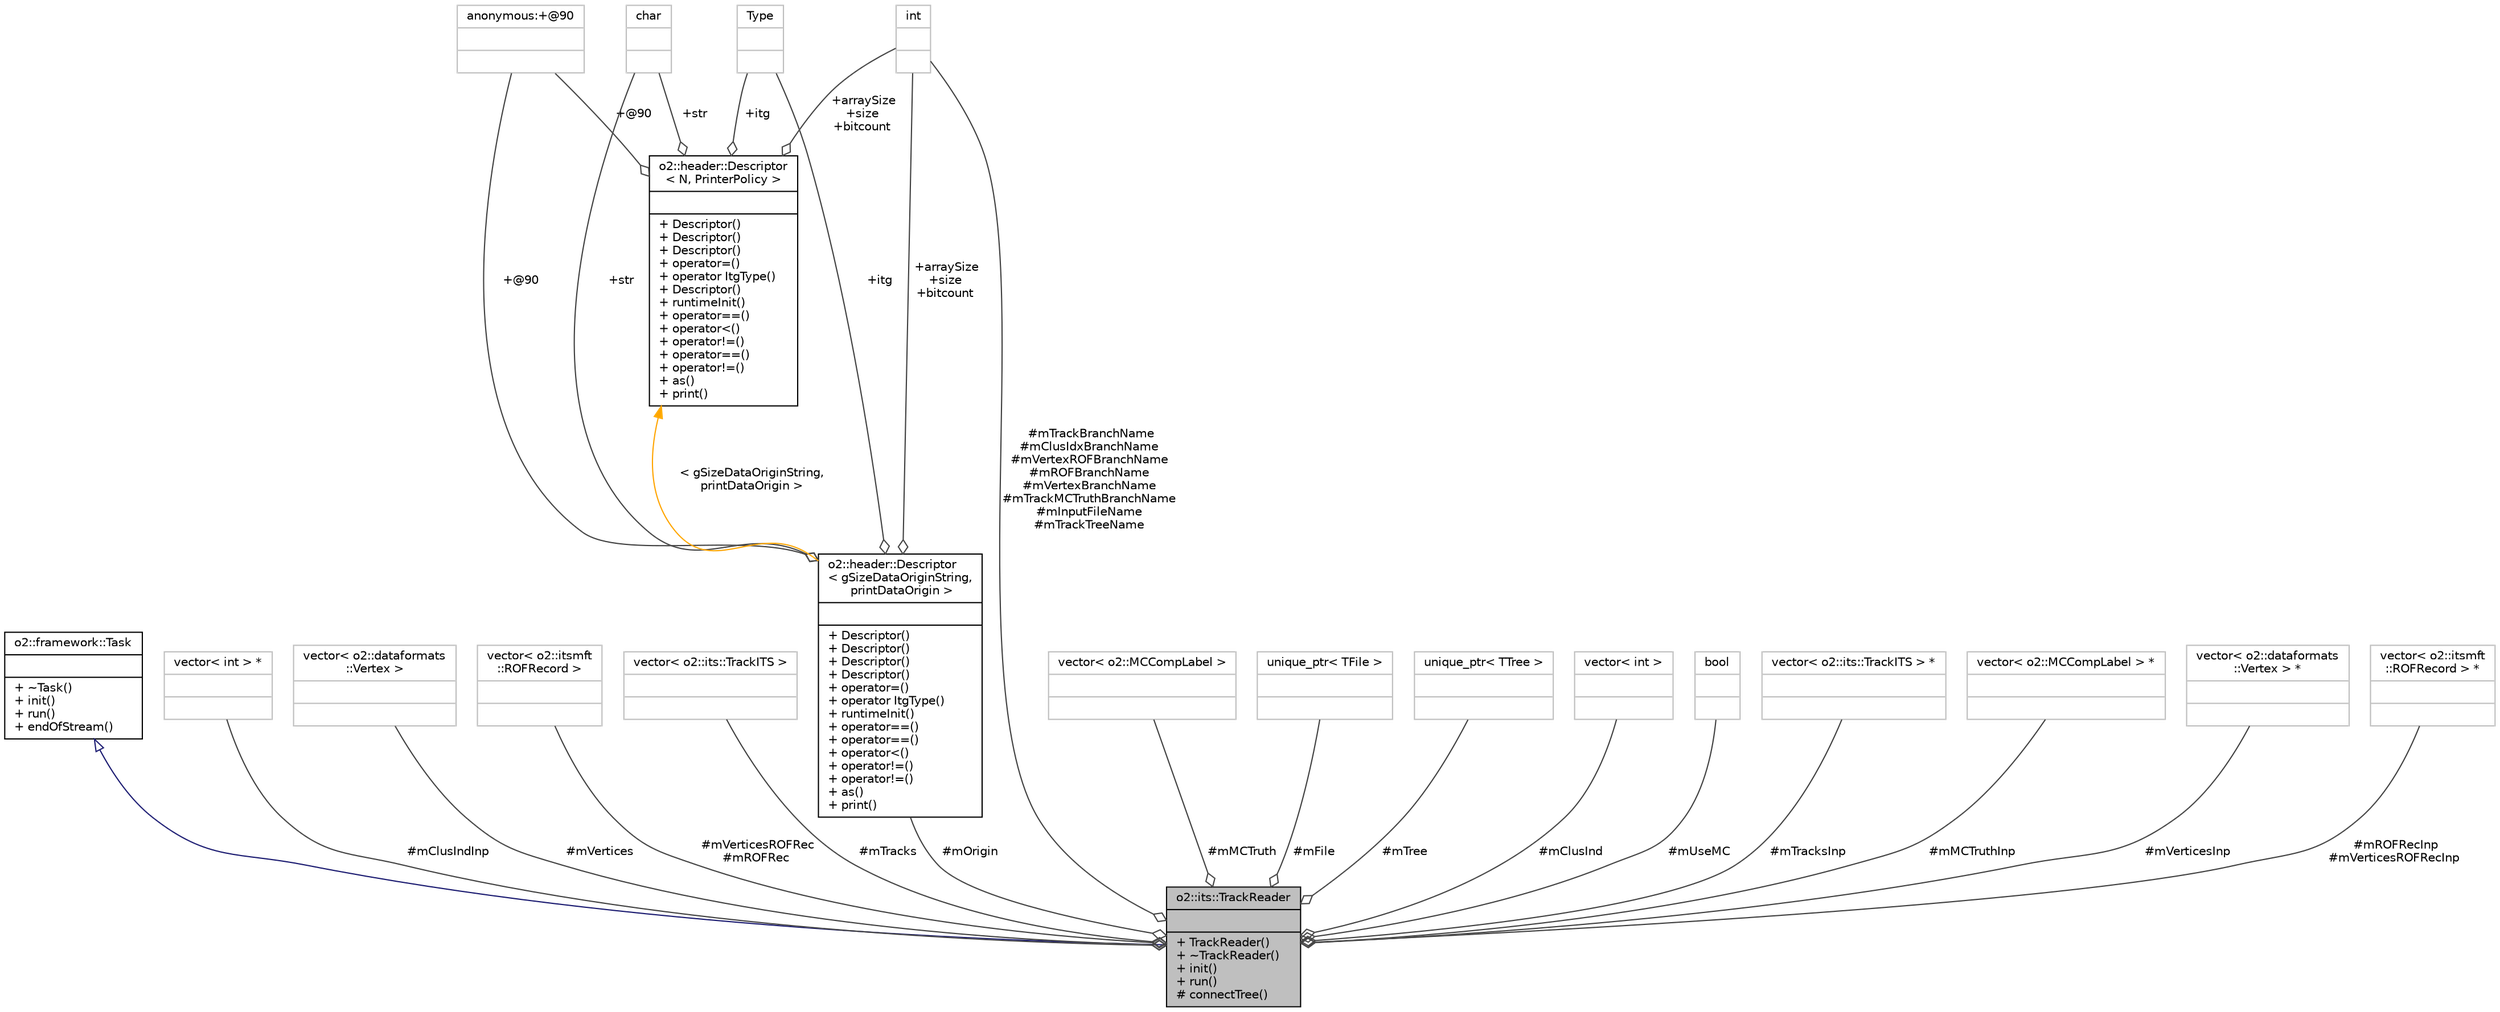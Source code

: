 digraph "o2::its::TrackReader"
{
 // INTERACTIVE_SVG=YES
  bgcolor="transparent";
  edge [fontname="Helvetica",fontsize="10",labelfontname="Helvetica",labelfontsize="10"];
  node [fontname="Helvetica",fontsize="10",shape=record];
  Node2 [label="{o2::its::TrackReader\n||+ TrackReader()\l+ ~TrackReader()\l+ init()\l+ run()\l# connectTree()\l}",height=0.2,width=0.4,color="black", fillcolor="grey75", style="filled", fontcolor="black"];
  Node3 -> Node2 [dir="back",color="midnightblue",fontsize="10",style="solid",arrowtail="onormal",fontname="Helvetica"];
  Node3 [label="{o2::framework::Task\n||+ ~Task()\l+ init()\l+ run()\l+ endOfStream()\l}",height=0.2,width=0.4,color="black",URL="$de/dac/classo2_1_1framework_1_1Task.html"];
  Node4 -> Node2 [color="grey25",fontsize="10",style="solid",label=" #mClusIndInp" ,arrowhead="odiamond",fontname="Helvetica"];
  Node4 [label="{vector\< int \> *\n||}",height=0.2,width=0.4,color="grey75"];
  Node5 -> Node2 [color="grey25",fontsize="10",style="solid",label=" #mVertices" ,arrowhead="odiamond",fontname="Helvetica"];
  Node5 [label="{vector\< o2::dataformats\l::Vertex \>\n||}",height=0.2,width=0.4,color="grey75"];
  Node6 -> Node2 [color="grey25",fontsize="10",style="solid",label=" #mVerticesROFRec\n#mROFRec" ,arrowhead="odiamond",fontname="Helvetica"];
  Node6 [label="{vector\< o2::itsmft\l::ROFRecord \>\n||}",height=0.2,width=0.4,color="grey75"];
  Node7 -> Node2 [color="grey25",fontsize="10",style="solid",label=" #mTracks" ,arrowhead="odiamond",fontname="Helvetica"];
  Node7 [label="{vector\< o2::its::TrackITS \>\n||}",height=0.2,width=0.4,color="grey75"];
  Node8 -> Node2 [color="grey25",fontsize="10",style="solid",label=" #mOrigin" ,arrowhead="odiamond",fontname="Helvetica"];
  Node8 [label="{o2::header::Descriptor\l\< gSizeDataOriginString,\l printDataOrigin \>\n||+ Descriptor()\l+ Descriptor()\l+ Descriptor()\l+ Descriptor()\l+ operator=()\l+ operator ItgType()\l+ runtimeInit()\l+ operator==()\l+ operator==()\l+ operator\<()\l+ operator!=()\l+ operator!=()\l+ as()\l+ print()\l}",height=0.2,width=0.4,color="black",URL="$d9/db3/structo2_1_1header_1_1Descriptor.html"];
  Node9 -> Node8 [color="grey25",fontsize="10",style="solid",label=" +itg" ,arrowhead="odiamond",fontname="Helvetica"];
  Node9 [label="{Type\n||}",height=0.2,width=0.4,color="grey75"];
  Node10 -> Node8 [color="grey25",fontsize="10",style="solid",label=" +@90" ,arrowhead="odiamond",fontname="Helvetica"];
  Node10 [label="{anonymous:+@90\n||}",height=0.2,width=0.4,color="grey75"];
  Node11 -> Node8 [color="grey25",fontsize="10",style="solid",label=" +str" ,arrowhead="odiamond",fontname="Helvetica"];
  Node11 [label="{char\n||}",height=0.2,width=0.4,color="grey75"];
  Node12 -> Node8 [color="grey25",fontsize="10",style="solid",label=" +arraySize\n+size\n+bitcount" ,arrowhead="odiamond",fontname="Helvetica"];
  Node12 [label="{int\n||}",height=0.2,width=0.4,color="grey75"];
  Node13 -> Node8 [dir="back",color="orange",fontsize="10",style="solid",label=" \< gSizeDataOriginString,\l printDataOrigin \>" ,fontname="Helvetica"];
  Node13 [label="{o2::header::Descriptor\l\< N, PrinterPolicy \>\n||+ Descriptor()\l+ Descriptor()\l+ Descriptor()\l+ operator=()\l+ operator ItgType()\l+ Descriptor()\l+ runtimeInit()\l+ operator==()\l+ operator\<()\l+ operator!=()\l+ operator==()\l+ operator!=()\l+ as()\l+ print()\l}",height=0.2,width=0.4,color="black",URL="$d9/db3/structo2_1_1header_1_1Descriptor.html"];
  Node9 -> Node13 [color="grey25",fontsize="10",style="solid",label=" +itg" ,arrowhead="odiamond",fontname="Helvetica"];
  Node10 -> Node13 [color="grey25",fontsize="10",style="solid",label=" +@90" ,arrowhead="odiamond",fontname="Helvetica"];
  Node11 -> Node13 [color="grey25",fontsize="10",style="solid",label=" +str" ,arrowhead="odiamond",fontname="Helvetica"];
  Node12 -> Node13 [color="grey25",fontsize="10",style="solid",label=" +arraySize\n+size\n+bitcount" ,arrowhead="odiamond",fontname="Helvetica"];
  Node14 -> Node2 [color="grey25",fontsize="10",style="solid",label=" #mMCTruth" ,arrowhead="odiamond",fontname="Helvetica"];
  Node14 [label="{vector\< o2::MCCompLabel \>\n||}",height=0.2,width=0.4,color="grey75"];
  Node15 -> Node2 [color="grey25",fontsize="10",style="solid",label=" #mFile" ,arrowhead="odiamond",fontname="Helvetica"];
  Node15 [label="{unique_ptr\< TFile \>\n||}",height=0.2,width=0.4,color="grey75"];
  Node16 -> Node2 [color="grey25",fontsize="10",style="solid",label=" #mTree" ,arrowhead="odiamond",fontname="Helvetica"];
  Node16 [label="{unique_ptr\< TTree \>\n||}",height=0.2,width=0.4,color="grey75"];
  Node17 -> Node2 [color="grey25",fontsize="10",style="solid",label=" #mClusInd" ,arrowhead="odiamond",fontname="Helvetica"];
  Node17 [label="{vector\< int \>\n||}",height=0.2,width=0.4,color="grey75"];
  Node12 -> Node2 [color="grey25",fontsize="10",style="solid",label=" #mTrackBranchName\n#mClusIdxBranchName\n#mVertexROFBranchName\n#mROFBranchName\n#mVertexBranchName\n#mTrackMCTruthBranchName\n#mInputFileName\n#mTrackTreeName" ,arrowhead="odiamond",fontname="Helvetica"];
  Node18 -> Node2 [color="grey25",fontsize="10",style="solid",label=" #mUseMC" ,arrowhead="odiamond",fontname="Helvetica"];
  Node18 [label="{bool\n||}",height=0.2,width=0.4,color="grey75"];
  Node19 -> Node2 [color="grey25",fontsize="10",style="solid",label=" #mTracksInp" ,arrowhead="odiamond",fontname="Helvetica"];
  Node19 [label="{vector\< o2::its::TrackITS \> *\n||}",height=0.2,width=0.4,color="grey75"];
  Node20 -> Node2 [color="grey25",fontsize="10",style="solid",label=" #mMCTruthInp" ,arrowhead="odiamond",fontname="Helvetica"];
  Node20 [label="{vector\< o2::MCCompLabel \> *\n||}",height=0.2,width=0.4,color="grey75"];
  Node21 -> Node2 [color="grey25",fontsize="10",style="solid",label=" #mVerticesInp" ,arrowhead="odiamond",fontname="Helvetica"];
  Node21 [label="{vector\< o2::dataformats\l::Vertex \> *\n||}",height=0.2,width=0.4,color="grey75"];
  Node22 -> Node2 [color="grey25",fontsize="10",style="solid",label=" #mROFRecInp\n#mVerticesROFRecInp" ,arrowhead="odiamond",fontname="Helvetica"];
  Node22 [label="{vector\< o2::itsmft\l::ROFRecord \> *\n||}",height=0.2,width=0.4,color="grey75"];
}

